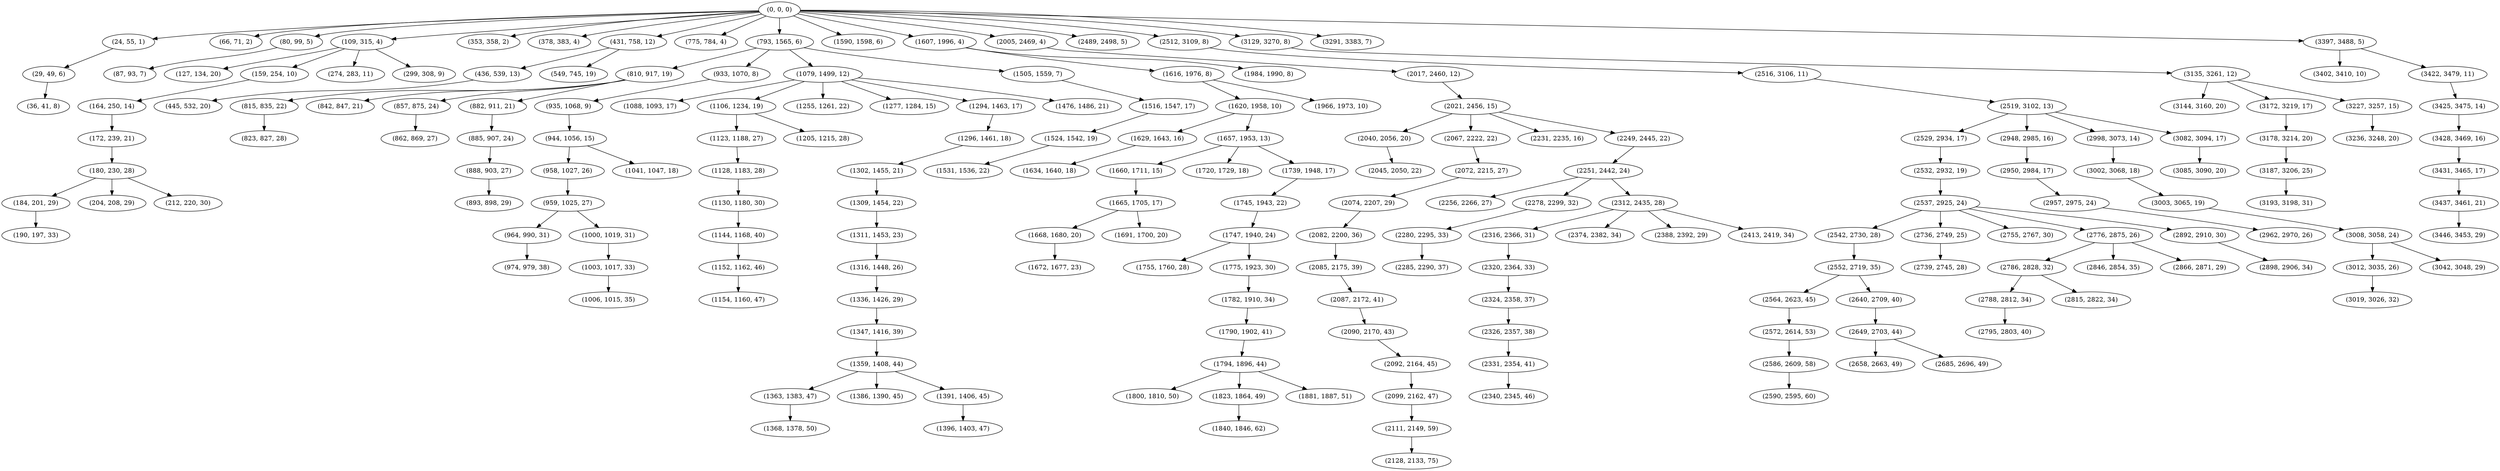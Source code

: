 digraph tree {
    "(0, 0, 0)";
    "(24, 55, 1)";
    "(29, 49, 6)";
    "(36, 41, 8)";
    "(66, 71, 2)";
    "(80, 99, 5)";
    "(87, 93, 7)";
    "(109, 315, 4)";
    "(127, 134, 20)";
    "(159, 254, 10)";
    "(164, 250, 14)";
    "(172, 239, 21)";
    "(180, 230, 28)";
    "(184, 201, 29)";
    "(190, 197, 33)";
    "(204, 208, 29)";
    "(212, 220, 30)";
    "(274, 283, 11)";
    "(299, 308, 9)";
    "(353, 358, 2)";
    "(378, 383, 4)";
    "(431, 758, 12)";
    "(436, 539, 13)";
    "(445, 532, 20)";
    "(549, 745, 19)";
    "(775, 784, 4)";
    "(793, 1565, 6)";
    "(810, 917, 19)";
    "(815, 835, 22)";
    "(823, 827, 28)";
    "(842, 847, 21)";
    "(857, 875, 24)";
    "(862, 869, 27)";
    "(882, 911, 21)";
    "(885, 907, 24)";
    "(888, 903, 27)";
    "(893, 898, 29)";
    "(933, 1070, 8)";
    "(935, 1068, 9)";
    "(944, 1056, 15)";
    "(958, 1027, 26)";
    "(959, 1025, 27)";
    "(964, 990, 31)";
    "(974, 979, 38)";
    "(1000, 1019, 31)";
    "(1003, 1017, 33)";
    "(1006, 1015, 35)";
    "(1041, 1047, 18)";
    "(1079, 1499, 12)";
    "(1088, 1093, 17)";
    "(1106, 1234, 19)";
    "(1123, 1188, 27)";
    "(1128, 1183, 28)";
    "(1130, 1180, 30)";
    "(1144, 1168, 40)";
    "(1152, 1162, 46)";
    "(1154, 1160, 47)";
    "(1205, 1215, 28)";
    "(1255, 1261, 22)";
    "(1277, 1284, 15)";
    "(1294, 1463, 17)";
    "(1296, 1461, 18)";
    "(1302, 1455, 21)";
    "(1309, 1454, 22)";
    "(1311, 1453, 23)";
    "(1316, 1448, 26)";
    "(1336, 1426, 29)";
    "(1347, 1416, 39)";
    "(1359, 1408, 44)";
    "(1363, 1383, 47)";
    "(1368, 1378, 50)";
    "(1386, 1390, 45)";
    "(1391, 1406, 45)";
    "(1396, 1403, 47)";
    "(1476, 1486, 21)";
    "(1505, 1559, 7)";
    "(1516, 1547, 17)";
    "(1524, 1542, 19)";
    "(1531, 1536, 22)";
    "(1590, 1598, 6)";
    "(1607, 1996, 4)";
    "(1616, 1976, 8)";
    "(1620, 1958, 10)";
    "(1629, 1643, 16)";
    "(1634, 1640, 18)";
    "(1657, 1953, 13)";
    "(1660, 1711, 15)";
    "(1665, 1705, 17)";
    "(1668, 1680, 20)";
    "(1672, 1677, 23)";
    "(1691, 1700, 20)";
    "(1720, 1729, 18)";
    "(1739, 1948, 17)";
    "(1745, 1943, 22)";
    "(1747, 1940, 24)";
    "(1755, 1760, 28)";
    "(1775, 1923, 30)";
    "(1782, 1910, 34)";
    "(1790, 1902, 41)";
    "(1794, 1896, 44)";
    "(1800, 1810, 50)";
    "(1823, 1864, 49)";
    "(1840, 1846, 62)";
    "(1881, 1887, 51)";
    "(1966, 1973, 10)";
    "(1984, 1990, 8)";
    "(2005, 2469, 4)";
    "(2017, 2460, 12)";
    "(2021, 2456, 15)";
    "(2040, 2056, 20)";
    "(2045, 2050, 22)";
    "(2067, 2222, 22)";
    "(2072, 2215, 27)";
    "(2074, 2207, 29)";
    "(2082, 2200, 36)";
    "(2085, 2175, 39)";
    "(2087, 2172, 41)";
    "(2090, 2170, 43)";
    "(2092, 2164, 45)";
    "(2099, 2162, 47)";
    "(2111, 2149, 59)";
    "(2128, 2133, 75)";
    "(2231, 2235, 16)";
    "(2249, 2445, 22)";
    "(2251, 2442, 24)";
    "(2256, 2266, 27)";
    "(2278, 2299, 32)";
    "(2280, 2295, 33)";
    "(2285, 2290, 37)";
    "(2312, 2435, 28)";
    "(2316, 2366, 31)";
    "(2320, 2364, 33)";
    "(2324, 2358, 37)";
    "(2326, 2357, 38)";
    "(2331, 2354, 41)";
    "(2340, 2345, 46)";
    "(2374, 2382, 34)";
    "(2388, 2392, 29)";
    "(2413, 2419, 34)";
    "(2489, 2498, 5)";
    "(2512, 3109, 8)";
    "(2516, 3106, 11)";
    "(2519, 3102, 13)";
    "(2529, 2934, 17)";
    "(2532, 2932, 19)";
    "(2537, 2925, 24)";
    "(2542, 2730, 28)";
    "(2552, 2719, 35)";
    "(2564, 2623, 45)";
    "(2572, 2614, 53)";
    "(2586, 2609, 58)";
    "(2590, 2595, 60)";
    "(2640, 2709, 40)";
    "(2649, 2703, 44)";
    "(2658, 2663, 49)";
    "(2685, 2696, 49)";
    "(2736, 2749, 25)";
    "(2739, 2745, 28)";
    "(2755, 2767, 30)";
    "(2776, 2875, 26)";
    "(2786, 2828, 32)";
    "(2788, 2812, 34)";
    "(2795, 2803, 40)";
    "(2815, 2822, 34)";
    "(2846, 2854, 35)";
    "(2866, 2871, 29)";
    "(2892, 2910, 30)";
    "(2898, 2906, 34)";
    "(2948, 2985, 16)";
    "(2950, 2984, 17)";
    "(2957, 2975, 24)";
    "(2962, 2970, 26)";
    "(2998, 3073, 14)";
    "(3002, 3068, 18)";
    "(3003, 3065, 19)";
    "(3008, 3058, 24)";
    "(3012, 3035, 26)";
    "(3019, 3026, 32)";
    "(3042, 3048, 29)";
    "(3082, 3094, 17)";
    "(3085, 3090, 20)";
    "(3129, 3270, 8)";
    "(3135, 3261, 12)";
    "(3144, 3160, 20)";
    "(3172, 3219, 17)";
    "(3178, 3214, 20)";
    "(3187, 3206, 25)";
    "(3193, 3198, 31)";
    "(3227, 3257, 15)";
    "(3236, 3248, 20)";
    "(3291, 3383, 7)";
    "(3397, 3488, 5)";
    "(3402, 3410, 10)";
    "(3422, 3479, 11)";
    "(3425, 3475, 14)";
    "(3428, 3469, 16)";
    "(3431, 3465, 17)";
    "(3437, 3461, 21)";
    "(3446, 3453, 29)";
    "(0, 0, 0)" -> "(24, 55, 1)";
    "(0, 0, 0)" -> "(66, 71, 2)";
    "(0, 0, 0)" -> "(80, 99, 5)";
    "(0, 0, 0)" -> "(109, 315, 4)";
    "(0, 0, 0)" -> "(353, 358, 2)";
    "(0, 0, 0)" -> "(378, 383, 4)";
    "(0, 0, 0)" -> "(431, 758, 12)";
    "(0, 0, 0)" -> "(775, 784, 4)";
    "(0, 0, 0)" -> "(793, 1565, 6)";
    "(0, 0, 0)" -> "(1590, 1598, 6)";
    "(0, 0, 0)" -> "(1607, 1996, 4)";
    "(0, 0, 0)" -> "(2005, 2469, 4)";
    "(0, 0, 0)" -> "(2489, 2498, 5)";
    "(0, 0, 0)" -> "(2512, 3109, 8)";
    "(0, 0, 0)" -> "(3129, 3270, 8)";
    "(0, 0, 0)" -> "(3291, 3383, 7)";
    "(0, 0, 0)" -> "(3397, 3488, 5)";
    "(24, 55, 1)" -> "(29, 49, 6)";
    "(29, 49, 6)" -> "(36, 41, 8)";
    "(80, 99, 5)" -> "(87, 93, 7)";
    "(109, 315, 4)" -> "(127, 134, 20)";
    "(109, 315, 4)" -> "(159, 254, 10)";
    "(109, 315, 4)" -> "(274, 283, 11)";
    "(109, 315, 4)" -> "(299, 308, 9)";
    "(159, 254, 10)" -> "(164, 250, 14)";
    "(164, 250, 14)" -> "(172, 239, 21)";
    "(172, 239, 21)" -> "(180, 230, 28)";
    "(180, 230, 28)" -> "(184, 201, 29)";
    "(180, 230, 28)" -> "(204, 208, 29)";
    "(180, 230, 28)" -> "(212, 220, 30)";
    "(184, 201, 29)" -> "(190, 197, 33)";
    "(431, 758, 12)" -> "(436, 539, 13)";
    "(431, 758, 12)" -> "(549, 745, 19)";
    "(436, 539, 13)" -> "(445, 532, 20)";
    "(793, 1565, 6)" -> "(810, 917, 19)";
    "(793, 1565, 6)" -> "(933, 1070, 8)";
    "(793, 1565, 6)" -> "(1079, 1499, 12)";
    "(793, 1565, 6)" -> "(1505, 1559, 7)";
    "(810, 917, 19)" -> "(815, 835, 22)";
    "(810, 917, 19)" -> "(842, 847, 21)";
    "(810, 917, 19)" -> "(857, 875, 24)";
    "(810, 917, 19)" -> "(882, 911, 21)";
    "(815, 835, 22)" -> "(823, 827, 28)";
    "(857, 875, 24)" -> "(862, 869, 27)";
    "(882, 911, 21)" -> "(885, 907, 24)";
    "(885, 907, 24)" -> "(888, 903, 27)";
    "(888, 903, 27)" -> "(893, 898, 29)";
    "(933, 1070, 8)" -> "(935, 1068, 9)";
    "(935, 1068, 9)" -> "(944, 1056, 15)";
    "(944, 1056, 15)" -> "(958, 1027, 26)";
    "(944, 1056, 15)" -> "(1041, 1047, 18)";
    "(958, 1027, 26)" -> "(959, 1025, 27)";
    "(959, 1025, 27)" -> "(964, 990, 31)";
    "(959, 1025, 27)" -> "(1000, 1019, 31)";
    "(964, 990, 31)" -> "(974, 979, 38)";
    "(1000, 1019, 31)" -> "(1003, 1017, 33)";
    "(1003, 1017, 33)" -> "(1006, 1015, 35)";
    "(1079, 1499, 12)" -> "(1088, 1093, 17)";
    "(1079, 1499, 12)" -> "(1106, 1234, 19)";
    "(1079, 1499, 12)" -> "(1255, 1261, 22)";
    "(1079, 1499, 12)" -> "(1277, 1284, 15)";
    "(1079, 1499, 12)" -> "(1294, 1463, 17)";
    "(1079, 1499, 12)" -> "(1476, 1486, 21)";
    "(1106, 1234, 19)" -> "(1123, 1188, 27)";
    "(1106, 1234, 19)" -> "(1205, 1215, 28)";
    "(1123, 1188, 27)" -> "(1128, 1183, 28)";
    "(1128, 1183, 28)" -> "(1130, 1180, 30)";
    "(1130, 1180, 30)" -> "(1144, 1168, 40)";
    "(1144, 1168, 40)" -> "(1152, 1162, 46)";
    "(1152, 1162, 46)" -> "(1154, 1160, 47)";
    "(1294, 1463, 17)" -> "(1296, 1461, 18)";
    "(1296, 1461, 18)" -> "(1302, 1455, 21)";
    "(1302, 1455, 21)" -> "(1309, 1454, 22)";
    "(1309, 1454, 22)" -> "(1311, 1453, 23)";
    "(1311, 1453, 23)" -> "(1316, 1448, 26)";
    "(1316, 1448, 26)" -> "(1336, 1426, 29)";
    "(1336, 1426, 29)" -> "(1347, 1416, 39)";
    "(1347, 1416, 39)" -> "(1359, 1408, 44)";
    "(1359, 1408, 44)" -> "(1363, 1383, 47)";
    "(1359, 1408, 44)" -> "(1386, 1390, 45)";
    "(1359, 1408, 44)" -> "(1391, 1406, 45)";
    "(1363, 1383, 47)" -> "(1368, 1378, 50)";
    "(1391, 1406, 45)" -> "(1396, 1403, 47)";
    "(1505, 1559, 7)" -> "(1516, 1547, 17)";
    "(1516, 1547, 17)" -> "(1524, 1542, 19)";
    "(1524, 1542, 19)" -> "(1531, 1536, 22)";
    "(1607, 1996, 4)" -> "(1616, 1976, 8)";
    "(1607, 1996, 4)" -> "(1984, 1990, 8)";
    "(1616, 1976, 8)" -> "(1620, 1958, 10)";
    "(1616, 1976, 8)" -> "(1966, 1973, 10)";
    "(1620, 1958, 10)" -> "(1629, 1643, 16)";
    "(1620, 1958, 10)" -> "(1657, 1953, 13)";
    "(1629, 1643, 16)" -> "(1634, 1640, 18)";
    "(1657, 1953, 13)" -> "(1660, 1711, 15)";
    "(1657, 1953, 13)" -> "(1720, 1729, 18)";
    "(1657, 1953, 13)" -> "(1739, 1948, 17)";
    "(1660, 1711, 15)" -> "(1665, 1705, 17)";
    "(1665, 1705, 17)" -> "(1668, 1680, 20)";
    "(1665, 1705, 17)" -> "(1691, 1700, 20)";
    "(1668, 1680, 20)" -> "(1672, 1677, 23)";
    "(1739, 1948, 17)" -> "(1745, 1943, 22)";
    "(1745, 1943, 22)" -> "(1747, 1940, 24)";
    "(1747, 1940, 24)" -> "(1755, 1760, 28)";
    "(1747, 1940, 24)" -> "(1775, 1923, 30)";
    "(1775, 1923, 30)" -> "(1782, 1910, 34)";
    "(1782, 1910, 34)" -> "(1790, 1902, 41)";
    "(1790, 1902, 41)" -> "(1794, 1896, 44)";
    "(1794, 1896, 44)" -> "(1800, 1810, 50)";
    "(1794, 1896, 44)" -> "(1823, 1864, 49)";
    "(1794, 1896, 44)" -> "(1881, 1887, 51)";
    "(1823, 1864, 49)" -> "(1840, 1846, 62)";
    "(2005, 2469, 4)" -> "(2017, 2460, 12)";
    "(2017, 2460, 12)" -> "(2021, 2456, 15)";
    "(2021, 2456, 15)" -> "(2040, 2056, 20)";
    "(2021, 2456, 15)" -> "(2067, 2222, 22)";
    "(2021, 2456, 15)" -> "(2231, 2235, 16)";
    "(2021, 2456, 15)" -> "(2249, 2445, 22)";
    "(2040, 2056, 20)" -> "(2045, 2050, 22)";
    "(2067, 2222, 22)" -> "(2072, 2215, 27)";
    "(2072, 2215, 27)" -> "(2074, 2207, 29)";
    "(2074, 2207, 29)" -> "(2082, 2200, 36)";
    "(2082, 2200, 36)" -> "(2085, 2175, 39)";
    "(2085, 2175, 39)" -> "(2087, 2172, 41)";
    "(2087, 2172, 41)" -> "(2090, 2170, 43)";
    "(2090, 2170, 43)" -> "(2092, 2164, 45)";
    "(2092, 2164, 45)" -> "(2099, 2162, 47)";
    "(2099, 2162, 47)" -> "(2111, 2149, 59)";
    "(2111, 2149, 59)" -> "(2128, 2133, 75)";
    "(2249, 2445, 22)" -> "(2251, 2442, 24)";
    "(2251, 2442, 24)" -> "(2256, 2266, 27)";
    "(2251, 2442, 24)" -> "(2278, 2299, 32)";
    "(2251, 2442, 24)" -> "(2312, 2435, 28)";
    "(2278, 2299, 32)" -> "(2280, 2295, 33)";
    "(2280, 2295, 33)" -> "(2285, 2290, 37)";
    "(2312, 2435, 28)" -> "(2316, 2366, 31)";
    "(2312, 2435, 28)" -> "(2374, 2382, 34)";
    "(2312, 2435, 28)" -> "(2388, 2392, 29)";
    "(2312, 2435, 28)" -> "(2413, 2419, 34)";
    "(2316, 2366, 31)" -> "(2320, 2364, 33)";
    "(2320, 2364, 33)" -> "(2324, 2358, 37)";
    "(2324, 2358, 37)" -> "(2326, 2357, 38)";
    "(2326, 2357, 38)" -> "(2331, 2354, 41)";
    "(2331, 2354, 41)" -> "(2340, 2345, 46)";
    "(2512, 3109, 8)" -> "(2516, 3106, 11)";
    "(2516, 3106, 11)" -> "(2519, 3102, 13)";
    "(2519, 3102, 13)" -> "(2529, 2934, 17)";
    "(2519, 3102, 13)" -> "(2948, 2985, 16)";
    "(2519, 3102, 13)" -> "(2998, 3073, 14)";
    "(2519, 3102, 13)" -> "(3082, 3094, 17)";
    "(2529, 2934, 17)" -> "(2532, 2932, 19)";
    "(2532, 2932, 19)" -> "(2537, 2925, 24)";
    "(2537, 2925, 24)" -> "(2542, 2730, 28)";
    "(2537, 2925, 24)" -> "(2736, 2749, 25)";
    "(2537, 2925, 24)" -> "(2755, 2767, 30)";
    "(2537, 2925, 24)" -> "(2776, 2875, 26)";
    "(2537, 2925, 24)" -> "(2892, 2910, 30)";
    "(2542, 2730, 28)" -> "(2552, 2719, 35)";
    "(2552, 2719, 35)" -> "(2564, 2623, 45)";
    "(2552, 2719, 35)" -> "(2640, 2709, 40)";
    "(2564, 2623, 45)" -> "(2572, 2614, 53)";
    "(2572, 2614, 53)" -> "(2586, 2609, 58)";
    "(2586, 2609, 58)" -> "(2590, 2595, 60)";
    "(2640, 2709, 40)" -> "(2649, 2703, 44)";
    "(2649, 2703, 44)" -> "(2658, 2663, 49)";
    "(2649, 2703, 44)" -> "(2685, 2696, 49)";
    "(2736, 2749, 25)" -> "(2739, 2745, 28)";
    "(2776, 2875, 26)" -> "(2786, 2828, 32)";
    "(2776, 2875, 26)" -> "(2846, 2854, 35)";
    "(2776, 2875, 26)" -> "(2866, 2871, 29)";
    "(2786, 2828, 32)" -> "(2788, 2812, 34)";
    "(2786, 2828, 32)" -> "(2815, 2822, 34)";
    "(2788, 2812, 34)" -> "(2795, 2803, 40)";
    "(2892, 2910, 30)" -> "(2898, 2906, 34)";
    "(2948, 2985, 16)" -> "(2950, 2984, 17)";
    "(2950, 2984, 17)" -> "(2957, 2975, 24)";
    "(2957, 2975, 24)" -> "(2962, 2970, 26)";
    "(2998, 3073, 14)" -> "(3002, 3068, 18)";
    "(3002, 3068, 18)" -> "(3003, 3065, 19)";
    "(3003, 3065, 19)" -> "(3008, 3058, 24)";
    "(3008, 3058, 24)" -> "(3012, 3035, 26)";
    "(3008, 3058, 24)" -> "(3042, 3048, 29)";
    "(3012, 3035, 26)" -> "(3019, 3026, 32)";
    "(3082, 3094, 17)" -> "(3085, 3090, 20)";
    "(3129, 3270, 8)" -> "(3135, 3261, 12)";
    "(3135, 3261, 12)" -> "(3144, 3160, 20)";
    "(3135, 3261, 12)" -> "(3172, 3219, 17)";
    "(3135, 3261, 12)" -> "(3227, 3257, 15)";
    "(3172, 3219, 17)" -> "(3178, 3214, 20)";
    "(3178, 3214, 20)" -> "(3187, 3206, 25)";
    "(3187, 3206, 25)" -> "(3193, 3198, 31)";
    "(3227, 3257, 15)" -> "(3236, 3248, 20)";
    "(3397, 3488, 5)" -> "(3402, 3410, 10)";
    "(3397, 3488, 5)" -> "(3422, 3479, 11)";
    "(3422, 3479, 11)" -> "(3425, 3475, 14)";
    "(3425, 3475, 14)" -> "(3428, 3469, 16)";
    "(3428, 3469, 16)" -> "(3431, 3465, 17)";
    "(3431, 3465, 17)" -> "(3437, 3461, 21)";
    "(3437, 3461, 21)" -> "(3446, 3453, 29)";
}
